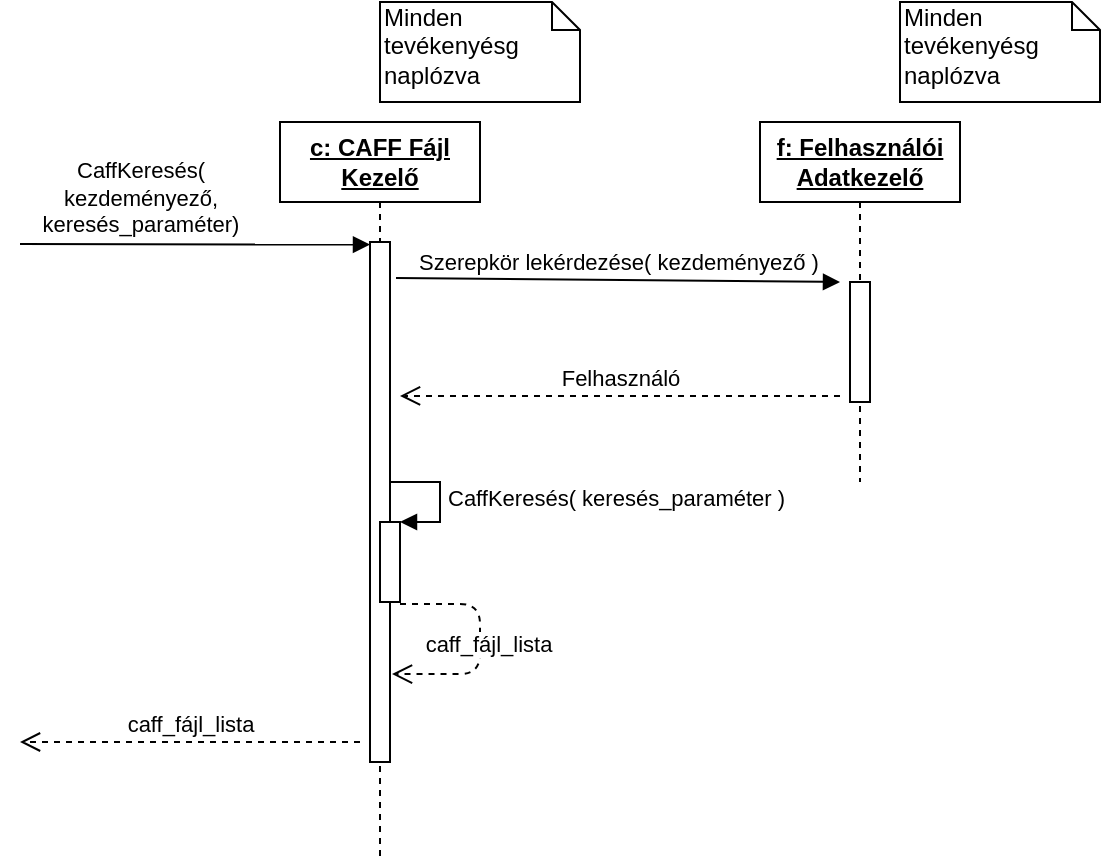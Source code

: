 <mxfile version="13.8.0" type="google"><diagram id="aZ4ASEEj4oPcHKY8g7m_" name="Page-1"><mxGraphModel dx="1422" dy="834" grid="1" gridSize="10" guides="1" tooltips="1" connect="1" arrows="1" fold="1" page="1" pageScale="1" pageWidth="827" pageHeight="1169" math="0" shadow="0"><root><mxCell id="0"/><mxCell id="1" parent="0"/><mxCell id="wyZaheLTL8pxxrvmlAxY-3" value="&lt;b&gt;&lt;u&gt;c: CAFF Fájl Kezelő&lt;/u&gt;&lt;/b&gt;" style="shape=umlLifeline;perimeter=lifelinePerimeter;whiteSpace=wrap;html=1;container=1;collapsible=0;recursiveResize=0;outlineConnect=0;" parent="1" vertex="1"><mxGeometry x="250" y="160" width="100" height="370" as="geometry"/></mxCell><mxCell id="wyZaheLTL8pxxrvmlAxY-4" value="" style="html=1;points=[];perimeter=orthogonalPerimeter;" parent="wyZaheLTL8pxxrvmlAxY-3" vertex="1"><mxGeometry x="45" y="60" width="10" height="260" as="geometry"/></mxCell><mxCell id="wyZaheLTL8pxxrvmlAxY-5" value="CaffKeresés(&lt;br&gt;kezdeményező,&lt;br&gt;keresés_paraméter)" style="html=1;verticalAlign=bottom;endArrow=block;entryX=0;entryY=0.005;entryDx=0;entryDy=0;entryPerimeter=0;" parent="1" target="wyZaheLTL8pxxrvmlAxY-4" edge="1"><mxGeometry x="-0.314" y="1" width="80" relative="1" as="geometry"><mxPoint x="120" y="221" as="sourcePoint"/><mxPoint x="279.5" y="230" as="targetPoint"/><mxPoint as="offset"/></mxGeometry></mxCell><mxCell id="C5qgoS2UwsXb4MIN9jB9-1" value="Minden tevékenyésg naplózva" style="shape=note;whiteSpace=wrap;html=1;size=14;verticalAlign=top;align=left;spacingTop=-6;" parent="1" vertex="1"><mxGeometry x="300" y="100" width="100" height="50" as="geometry"/></mxCell><mxCell id="C5qgoS2UwsXb4MIN9jB9-2" value="&lt;b&gt;&lt;u&gt;f: Felhasználói Adatkezelő&lt;/u&gt;&lt;/b&gt;" style="shape=umlLifeline;perimeter=lifelinePerimeter;whiteSpace=wrap;html=1;container=1;collapsible=0;recursiveResize=0;outlineConnect=0;" parent="1" vertex="1"><mxGeometry x="490" y="160" width="100" height="180" as="geometry"/></mxCell><mxCell id="C5qgoS2UwsXb4MIN9jB9-13" value="" style="html=1;points=[];perimeter=orthogonalPerimeter;" parent="C5qgoS2UwsXb4MIN9jB9-2" vertex="1"><mxGeometry x="45" y="80" width="10" height="60" as="geometry"/></mxCell><mxCell id="C5qgoS2UwsXb4MIN9jB9-6" value="Minden tevékenyésg naplózva" style="shape=note;whiteSpace=wrap;html=1;size=14;verticalAlign=top;align=left;spacingTop=-6;" parent="1" vertex="1"><mxGeometry x="560" y="100" width="100" height="50" as="geometry"/></mxCell><mxCell id="C5qgoS2UwsXb4MIN9jB9-14" value="Szerepkör lekérdezése( kezdeményező )" style="html=1;verticalAlign=bottom;endArrow=block;exitX=1.3;exitY=0.069;exitDx=0;exitDy=0;exitPerimeter=0;" parent="1" source="wyZaheLTL8pxxrvmlAxY-4" edge="1"><mxGeometry relative="1" as="geometry"><mxPoint x="450" y="350" as="sourcePoint"/><mxPoint x="530" y="240" as="targetPoint"/></mxGeometry></mxCell><mxCell id="C5qgoS2UwsXb4MIN9jB9-15" value="Felhasználó" style="html=1;verticalAlign=bottom;endArrow=open;dashed=1;endSize=8;entryX=1.5;entryY=0.296;entryDx=0;entryDy=0;entryPerimeter=0;" parent="1" target="wyZaheLTL8pxxrvmlAxY-4" edge="1"><mxGeometry relative="1" as="geometry"><mxPoint x="450" y="407" as="targetPoint"/><mxPoint x="530" y="297" as="sourcePoint"/></mxGeometry></mxCell><mxCell id="C5qgoS2UwsXb4MIN9jB9-18" value="" style="html=1;points=[];perimeter=orthogonalPerimeter;" parent="1" vertex="1"><mxGeometry x="300" y="360" width="10" height="40" as="geometry"/></mxCell><mxCell id="C5qgoS2UwsXb4MIN9jB9-19" value="CaffKeresés( keresés_paraméter )" style="edgeStyle=orthogonalEdgeStyle;html=1;align=left;spacingLeft=2;endArrow=block;rounded=0;entryX=1;entryY=0;" parent="1" target="C5qgoS2UwsXb4MIN9jB9-18" edge="1"><mxGeometry relative="1" as="geometry"><mxPoint x="305" y="340" as="sourcePoint"/><Array as="points"><mxPoint x="330" y="340"/></Array></mxGeometry></mxCell><mxCell id="C5qgoS2UwsXb4MIN9jB9-20" value="caff_fájl_lista" style="html=1;verticalAlign=bottom;endArrow=open;dashed=1;endSize=8;exitX=1;exitY=1.025;exitDx=0;exitDy=0;exitPerimeter=0;entryX=1.1;entryY=0.491;entryDx=0;entryDy=0;entryPerimeter=0;" parent="1" edge="1"><mxGeometry x="0.36" y="-12" relative="1" as="geometry"><mxPoint x="310" y="401" as="sourcePoint"/><mxPoint x="306" y="436.04" as="targetPoint"/><Array as="points"><mxPoint x="350" y="401"/><mxPoint x="350" y="436"/></Array><mxPoint x="10" y="6" as="offset"/></mxGeometry></mxCell><mxCell id="C5qgoS2UwsXb4MIN9jB9-21" value="caff_fájl_lista" style="html=1;verticalAlign=bottom;endArrow=open;dashed=1;endSize=8;" parent="1" edge="1"><mxGeometry relative="1" as="geometry"><mxPoint x="290" y="470" as="sourcePoint"/><mxPoint x="120" y="470" as="targetPoint"/></mxGeometry></mxCell></root></mxGraphModel></diagram></mxfile>